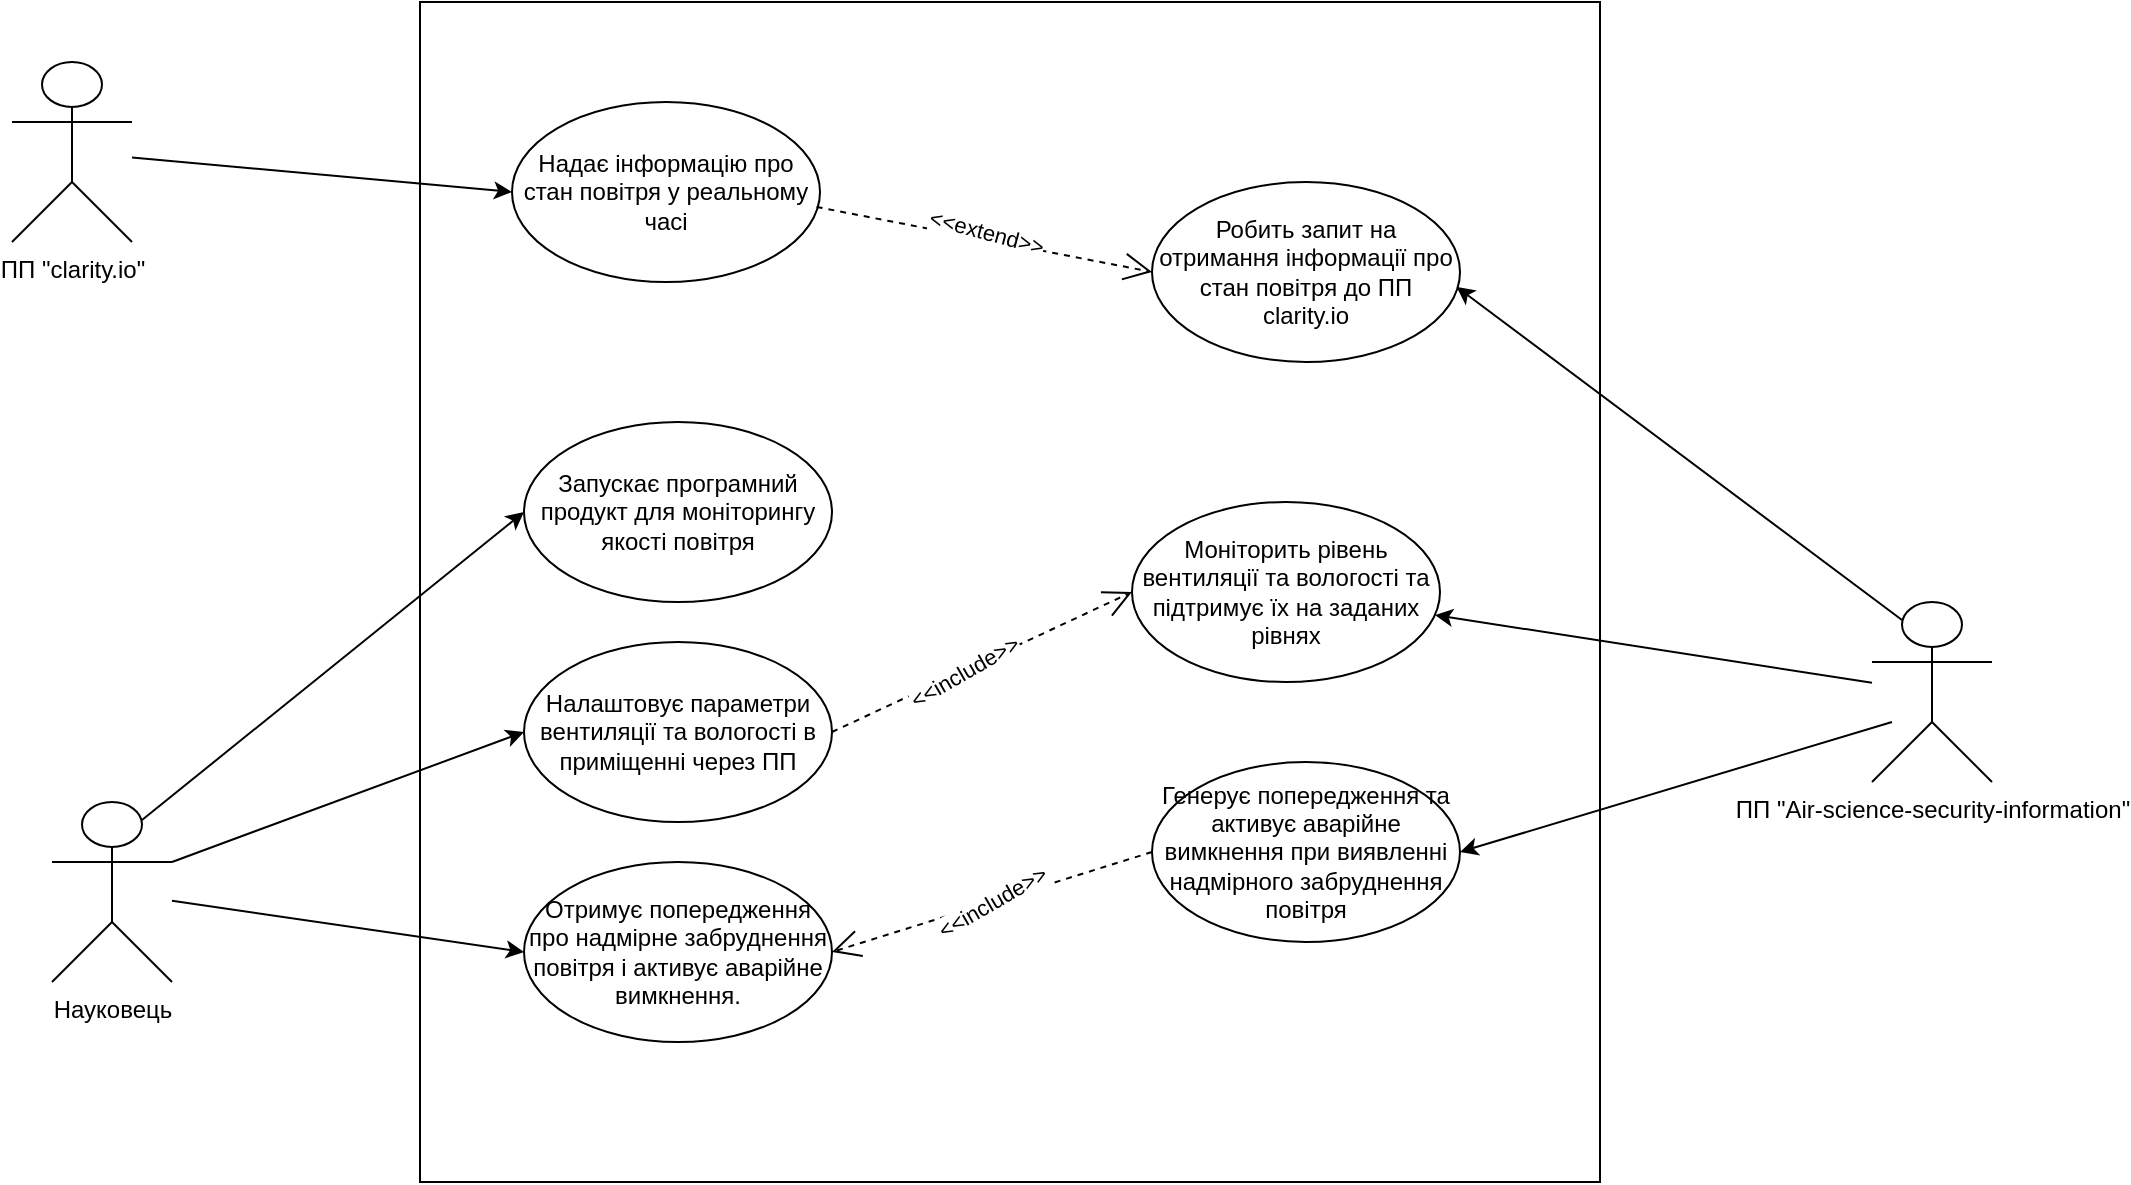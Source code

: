 <mxfile version="22.0.4" type="device">
  <diagram id="qaiLERLcsFXwNnowRdfb" name="Page-1">
    <mxGraphModel dx="1461" dy="-547" grid="1" gridSize="10" guides="1" tooltips="1" connect="1" arrows="1" fold="1" page="1" pageScale="1" pageWidth="827" pageHeight="1169" math="0" shadow="0">
      <root>
        <mxCell id="0" />
        <mxCell id="1" parent="0" />
        <mxCell id="7bdxa6rIC_J7n2Tp7N9m-26" value="" style="whiteSpace=wrap;html=1;aspect=fixed;" parent="1" vertex="1">
          <mxGeometry x="414" y="1320" width="590" height="590" as="geometry" />
        </mxCell>
        <mxCell id="7bdxa6rIC_J7n2Tp7N9m-4" value="Науковець" style="shape=umlActor;verticalLabelPosition=bottom;verticalAlign=top;html=1;outlineConnect=0;" parent="1" vertex="1">
          <mxGeometry x="230" y="1720" width="60" height="90" as="geometry" />
        </mxCell>
        <mxCell id="7bdxa6rIC_J7n2Tp7N9m-5" value="ПП &quot;Air-science-security-information&quot;" style="shape=umlActor;verticalLabelPosition=bottom;verticalAlign=top;html=1;outlineConnect=0;" parent="1" vertex="1">
          <mxGeometry x="1140" y="1620" width="60" height="90" as="geometry" />
        </mxCell>
        <mxCell id="7bdxa6rIC_J7n2Tp7N9m-14" value="Запускає програмний продукт для моніторингу якості повітря" style="ellipse;whiteSpace=wrap;html=1;" parent="1" vertex="1">
          <mxGeometry x="466" y="1530" width="154" height="90" as="geometry" />
        </mxCell>
        <mxCell id="7bdxa6rIC_J7n2Tp7N9m-16" value="Налаштовує параметри вентиляції та вологості в приміщенні через ПП" style="ellipse;whiteSpace=wrap;html=1;" parent="1" vertex="1">
          <mxGeometry x="466" y="1640" width="154" height="90" as="geometry" />
        </mxCell>
        <mxCell id="7bdxa6rIC_J7n2Tp7N9m-17" value="Отримує попередження про надмірне забруднення повітря і активує аварійне вимкнення." style="ellipse;whiteSpace=wrap;html=1;" parent="1" vertex="1">
          <mxGeometry x="466" y="1750" width="154" height="90" as="geometry" />
        </mxCell>
        <mxCell id="7bdxa6rIC_J7n2Tp7N9m-19" value="Моніторить рівень вентиляції та вологості та підтримує їх на заданих рівнях" style="ellipse;whiteSpace=wrap;html=1;" parent="1" vertex="1">
          <mxGeometry x="770" y="1570" width="154" height="90" as="geometry" />
        </mxCell>
        <mxCell id="7bdxa6rIC_J7n2Tp7N9m-20" value="Генерує попередження та активує аварійне вимкнення при виявленні надмірного забруднення повітря" style="ellipse;whiteSpace=wrap;html=1;" parent="1" vertex="1">
          <mxGeometry x="780" y="1700" width="154" height="90" as="geometry" />
        </mxCell>
        <mxCell id="7bdxa6rIC_J7n2Tp7N9m-32" value="" style="endArrow=classic;html=1;rounded=0;" parent="1" source="7bdxa6rIC_J7n2Tp7N9m-5" target="7bdxa6rIC_J7n2Tp7N9m-19" edge="1">
          <mxGeometry width="50" height="50" relative="1" as="geometry">
            <mxPoint x="1130" y="1794" as="sourcePoint" />
            <mxPoint x="885" y="1544" as="targetPoint" />
          </mxGeometry>
        </mxCell>
        <mxCell id="7bdxa6rIC_J7n2Tp7N9m-33" value="" style="endArrow=classic;html=1;rounded=0;entryX=1;entryY=0.5;entryDx=0;entryDy=0;" parent="1" target="7bdxa6rIC_J7n2Tp7N9m-20" edge="1">
          <mxGeometry width="50" height="50" relative="1" as="geometry">
            <mxPoint x="1150" y="1680" as="sourcePoint" />
            <mxPoint x="899" y="1649" as="targetPoint" />
          </mxGeometry>
        </mxCell>
        <mxCell id="7bdxa6rIC_J7n2Tp7N9m-40" value="" style="endArrow=classic;html=1;rounded=0;entryX=0;entryY=0.5;entryDx=0;entryDy=0;exitX=0.75;exitY=0.1;exitDx=0;exitDy=0;exitPerimeter=0;" parent="1" source="7bdxa6rIC_J7n2Tp7N9m-4" target="7bdxa6rIC_J7n2Tp7N9m-14" edge="1">
          <mxGeometry width="50" height="50" relative="1" as="geometry">
            <mxPoint x="290" y="1617.718" as="sourcePoint" />
            <mxPoint x="576" y="1658" as="targetPoint" />
          </mxGeometry>
        </mxCell>
        <mxCell id="7bdxa6rIC_J7n2Tp7N9m-41" value="" style="endArrow=classic;html=1;rounded=0;entryX=0;entryY=0.5;entryDx=0;entryDy=0;exitX=1;exitY=0.333;exitDx=0;exitDy=0;exitPerimeter=0;" parent="1" source="7bdxa6rIC_J7n2Tp7N9m-4" target="7bdxa6rIC_J7n2Tp7N9m-16" edge="1">
          <mxGeometry width="50" height="50" relative="1" as="geometry">
            <mxPoint x="290" y="1633.738" as="sourcePoint" />
            <mxPoint x="476" y="1575" as="targetPoint" />
          </mxGeometry>
        </mxCell>
        <mxCell id="7bdxa6rIC_J7n2Tp7N9m-42" value="" style="endArrow=classic;html=1;rounded=0;entryX=0;entryY=0.5;entryDx=0;entryDy=0;" parent="1" source="7bdxa6rIC_J7n2Tp7N9m-4" target="7bdxa6rIC_J7n2Tp7N9m-17" edge="1">
          <mxGeometry width="50" height="50" relative="1" as="geometry">
            <mxPoint x="290" y="1649.757" as="sourcePoint" />
            <mxPoint x="476" y="1678" as="targetPoint" />
          </mxGeometry>
        </mxCell>
        <mxCell id="7bdxa6rIC_J7n2Tp7N9m-46" value="" style="endArrow=open;endSize=12;dashed=1;html=1;rounded=0;entryX=1;entryY=0.5;entryDx=0;entryDy=0;exitX=0;exitY=0.5;exitDx=0;exitDy=0;" parent="1" source="7bdxa6rIC_J7n2Tp7N9m-20" target="7bdxa6rIC_J7n2Tp7N9m-17" edge="1">
          <mxGeometry width="160" relative="1" as="geometry">
            <mxPoint x="770" y="1405" as="sourcePoint" />
            <mxPoint x="650" y="1405" as="targetPoint" />
          </mxGeometry>
        </mxCell>
        <mxCell id="7bdxa6rIC_J7n2Tp7N9m-47" value="&amp;lt;&amp;lt;include&amp;gt;&amp;gt;" style="edgeLabel;html=1;align=center;verticalAlign=middle;resizable=0;points=[];rotation=-30;" parent="7bdxa6rIC_J7n2Tp7N9m-46" vertex="1" connectable="0">
          <mxGeometry x="0.009" y="2" relative="1" as="geometry">
            <mxPoint y="-2" as="offset" />
          </mxGeometry>
        </mxCell>
        <mxCell id="7bdxa6rIC_J7n2Tp7N9m-48" value="" style="endArrow=open;endSize=12;dashed=1;html=1;rounded=0;entryX=0;entryY=0.5;entryDx=0;entryDy=0;exitX=1;exitY=0.5;exitDx=0;exitDy=0;" parent="1" source="7bdxa6rIC_J7n2Tp7N9m-16" target="7bdxa6rIC_J7n2Tp7N9m-19" edge="1">
          <mxGeometry width="160" relative="1" as="geometry">
            <mxPoint x="780" y="1600" as="sourcePoint" />
            <mxPoint x="660" y="1700" as="targetPoint" />
          </mxGeometry>
        </mxCell>
        <mxCell id="7bdxa6rIC_J7n2Tp7N9m-49" value="&amp;lt;&amp;lt;include&amp;gt;&amp;gt;" style="edgeLabel;html=1;align=center;verticalAlign=middle;resizable=0;points=[];rotation=-30;" parent="7bdxa6rIC_J7n2Tp7N9m-48" vertex="1" connectable="0">
          <mxGeometry x="0.009" y="2" relative="1" as="geometry">
            <mxPoint x="-9" y="7" as="offset" />
          </mxGeometry>
        </mxCell>
        <mxCell id="KdNH6ixdsY5PzhVIGfA1-2" value="ПП &quot;clarity.io&quot;" style="shape=umlActor;verticalLabelPosition=bottom;verticalAlign=top;html=1;outlineConnect=0;" vertex="1" parent="1">
          <mxGeometry x="210" y="1350" width="60" height="90" as="geometry" />
        </mxCell>
        <mxCell id="KdNH6ixdsY5PzhVIGfA1-3" value="Надає інформацію про стан повітря у реальному часі" style="ellipse;whiteSpace=wrap;html=1;" vertex="1" parent="1">
          <mxGeometry x="460" y="1370" width="154" height="90" as="geometry" />
        </mxCell>
        <mxCell id="KdNH6ixdsY5PzhVIGfA1-4" value="" style="endArrow=classic;html=1;rounded=0;entryX=0;entryY=0.5;entryDx=0;entryDy=0;" edge="1" parent="1" source="KdNH6ixdsY5PzhVIGfA1-2" target="KdNH6ixdsY5PzhVIGfA1-3">
          <mxGeometry width="50" height="50" relative="1" as="geometry">
            <mxPoint x="310" y="1514" as="sourcePoint" />
            <mxPoint x="501" y="1360" as="targetPoint" />
          </mxGeometry>
        </mxCell>
        <mxCell id="KdNH6ixdsY5PzhVIGfA1-5" value="" style="endArrow=open;endSize=12;dashed=1;html=1;rounded=0;entryX=0;entryY=0.5;entryDx=0;entryDy=0;exitX=0.989;exitY=0.583;exitDx=0;exitDy=0;exitPerimeter=0;" edge="1" parent="1" source="KdNH6ixdsY5PzhVIGfA1-3" target="KdNH6ixdsY5PzhVIGfA1-7">
          <mxGeometry width="160" relative="1" as="geometry">
            <mxPoint x="790" y="1680" as="sourcePoint" />
            <mxPoint x="630" y="1805" as="targetPoint" />
          </mxGeometry>
        </mxCell>
        <mxCell id="KdNH6ixdsY5PzhVIGfA1-6" value="&amp;lt;&amp;lt;extend&amp;gt;&amp;gt;" style="edgeLabel;html=1;align=center;verticalAlign=middle;resizable=0;points=[];rotation=15;" vertex="1" connectable="0" parent="KdNH6ixdsY5PzhVIGfA1-5">
          <mxGeometry x="0.009" y="2" relative="1" as="geometry">
            <mxPoint y="-2" as="offset" />
          </mxGeometry>
        </mxCell>
        <mxCell id="KdNH6ixdsY5PzhVIGfA1-7" value="Робить запит на отримання інформації про стан повітря до ПП clarity.io" style="ellipse;whiteSpace=wrap;html=1;" vertex="1" parent="1">
          <mxGeometry x="780" y="1410" width="154" height="90" as="geometry" />
        </mxCell>
        <mxCell id="KdNH6ixdsY5PzhVIGfA1-8" value="" style="endArrow=classic;html=1;rounded=0;entryX=0.989;entryY=0.583;entryDx=0;entryDy=0;entryPerimeter=0;exitX=0.25;exitY=0.1;exitDx=0;exitDy=0;exitPerimeter=0;" edge="1" parent="1" source="7bdxa6rIC_J7n2Tp7N9m-5" target="KdNH6ixdsY5PzhVIGfA1-7">
          <mxGeometry width="50" height="50" relative="1" as="geometry">
            <mxPoint x="1150" y="1670" as="sourcePoint" />
            <mxPoint x="931" y="1637" as="targetPoint" />
          </mxGeometry>
        </mxCell>
      </root>
    </mxGraphModel>
  </diagram>
</mxfile>
